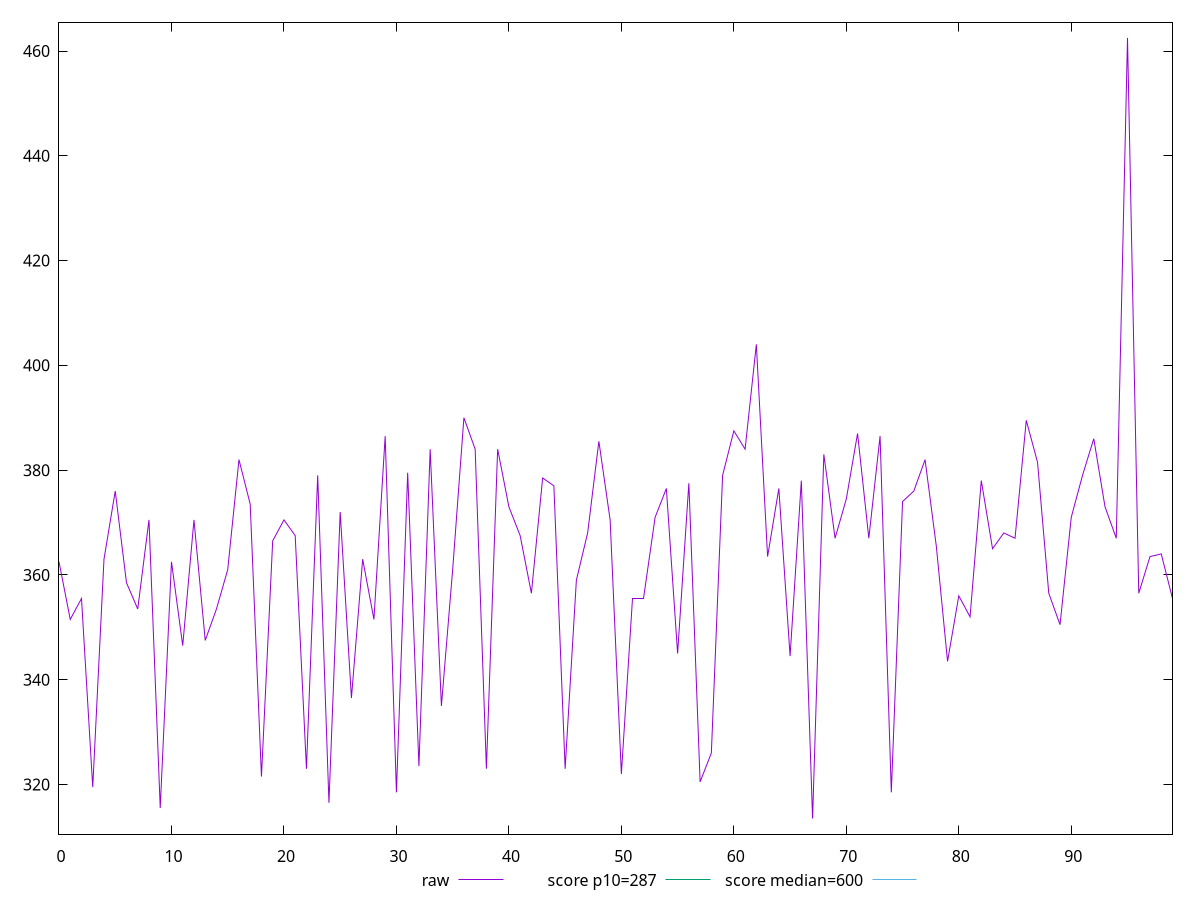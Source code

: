 reset

$raw <<EOF
0 362.5
1 351.5
2 355.5
3 319.5
4 363
5 376
6 358.5
7 353.5
8 370.5
9 315.5
10 362.5
11 346.5
12 370.5
13 347.5
14 353.5
15 361
16 382
17 373.5
18 321.5
19 366.5
20 370.5
21 367.5
22 323
23 379
24 316.5
25 372
26 336.5
27 362.99999999999955
28 351.5
29 386.5
30 318.5
31 379.5
32 323.5
33 384
34 335
35 361
36 390
37 384
38 323
39 384
40 373
41 367.5
42 356.5
43 378.5
44 377
45 323
46 359
47 368
48 385.5
49 370.5
50 322
51 355.5
52 355.5
53 371
54 376.5
55 345
56 377.5
57 320.5
58 326
59 379
60 387.5
61 384
62 404
63 363.5
64 376.5
65 344.5
66 378
67 313.5
68 383
69 367
70 374.5
71 387
72 367
73 386.5
74 318.5
75 374
76 376
77 382
78 365.5
79 343.5
80 356
81 352
82 378
83 365
84 368
85 367
86 389.5
87 381.5
88 356.5
89 350.5
90 371
91 379
92 386
93 373
94 366.99999999999955
95 462.5
96 356.5
97 363.5
98 364
99 355.5
EOF

set key outside below
set xrange [0:99]
set yrange [310.52:465.48]
set trange [310.52:465.48]
set terminal svg size 640, 500 enhanced background rgb 'white'
set output "reports/report_00033_2021-03-01T14-23-16.841Z/total-blocking-time/samples/astro-cached/raw/values.svg"

plot $raw title "raw" with line, \
     287 title "score p10=287", \
     600 title "score median=600"

reset
